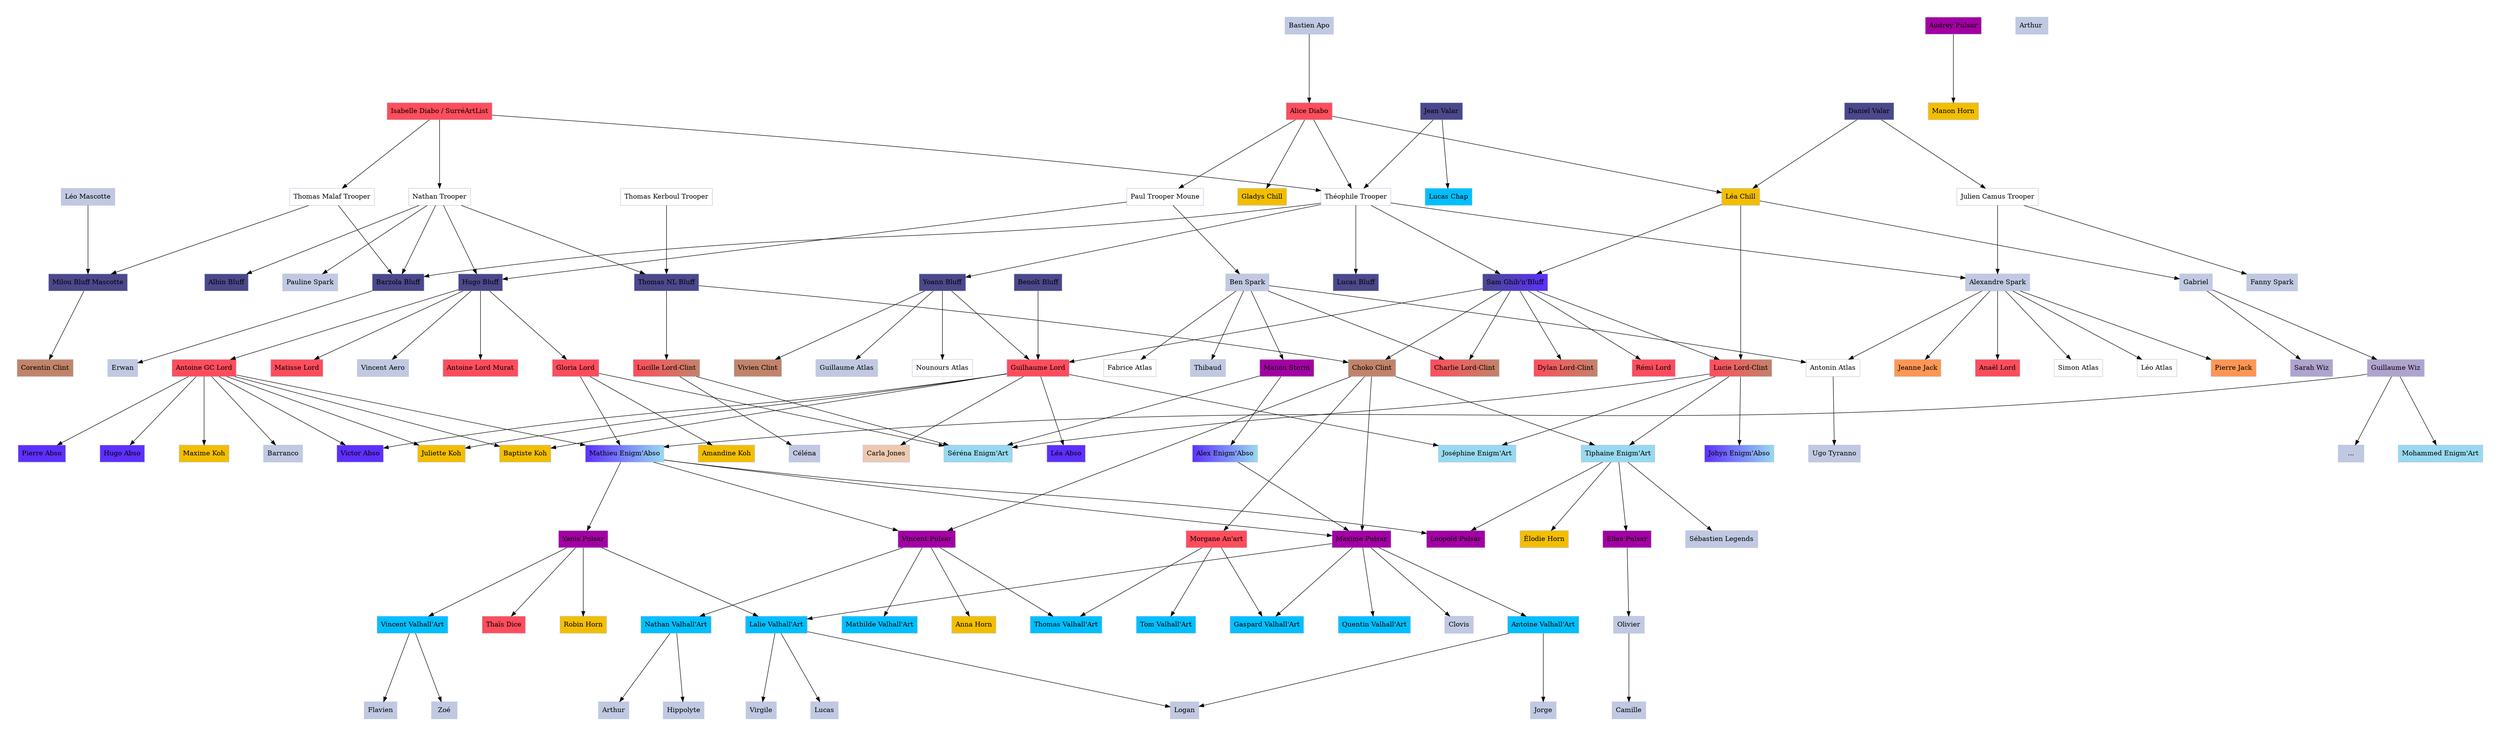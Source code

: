/*
Syntaxe : Nom1 -> Nom2
ou
Nom1 -> {Nom2, ..., NomXX}
Si nom en plusieurs mots, mettre entre guillemets : ex "Antoine Moran" (VAUT AUSSI A DROITE). Ex :

"Jean Louis Roch" -> {"Louis XVI", Morty}

######################
LISTE DES NOMS (VEUILLEZ UTILISER UN NOM QUI EXISTE DÉJA
SI POSSIBLE POUR RACCODER, SINON RAJOUTEZ LES)

(POUR LES LISTÉS,  METTEZ LE NOM DE LISTE AUSSI SVP) :
----
Alice Diabo
Albin Bluff
Alexandre Spark
Alex Enigm'Abso
Amandine Koh
Anaël Lord
Anna Horn
Antoine GC Lord
Antoine Lord Murat
Antoine Valhall'Art
Antonin Atlas
Arthur 
Audrey Pulsar
Baptiste Koh
Barranco
Barzola Bluff
Bastien Apo
Ben Spark
Benoît Bluff
Julien Camus Trooper
Camille
Carla Jones
Céléna
Charlie Lord-Clint
Choko Clint
Clovis
Corentin Clint
Daniel Valar
Dylan Lord-Clint
Elias Pulsar
Élodie Horn
Fabrice Atlas
Flavien
Gabriel
Gaspard Valhall'Art
Gladys Chill
Gloria Lord
Guilhaume Lord
Guillaume Wiz
Hippolyte
Hugo Abso
Hugo Bluff
Isabelle Diabo / SurréArtList
Jean Valar
Jeanne Jack
Johyn Enigm'Abso
Jorge
Joséphine Enigm'Art
Juliette Koh
Lalie Valhall'Art
Léa Abso
Léa Chill
Léo Atlas
Léo Mascotte
Leopold Pulsar
Logan
Lucas Chap
Lucas
Lucas Bluff
Lucie Lord-Clint
Lucille Lord-Clint
Manon Horn
Manon Storm
Mathieu Enigm'Abso
Mathilde Valhall'Art
Matisse Lord
Maxime Koh
Maxime Pulsar
Milou Bluff Mascotte
Mohammed Enigm'Art
Morgane An'art
Nathan Trooper
Nathan Valhall'Art
Nounours Atlas
Olivier
Pauline Spark
Paul Trooper Moune
Pierre Abso
Pierre Jack
Quentin Valhall'Art
Rémi Lord
Robin Horn
Sam Ghib'n'Bluff
Sarah Wiz
Sébastien Legends
Séréna Enigm'Art
Simon Atlas
Thaïs Dice
Théophile Trooper
Thibaud
Thomas Kerboul Trooper
Thomas Malaf Trooper
Thomas NL Bluff
Thomas Valhall'Art
Tiphaine Enigm'Art
Tom Valhall'Art
Ugo Tyranno
Victor Abso
Vincent Pulsar
Vincent Valhall'Art
Vincent Aero
Virgile
Vivien Clint
Yoann Bluff
Yanis Pulsar
Zoé

----
Jülich######################

Ajoutez vos fillotages ici (je les commiterai dans 2 ans) :
*/

digraph G {
node[color = "#c1c9e2", style=filled, shape=rectangle];
graph [pad="0.5", nodesep="1", ranksep="2"]; 
"Antoine Valhall'Art" -> {Jorge, Logan}
"Lucie Lord-Clint" -> {"Joséphine Enigm'Art", "Séréna Enigm'Art", "Tiphaine Enigm'Art", "Johyn Enigm'Abso"}
"Léa Chill" -> {"Lucie Lord-Clint", "Sam Ghib'n'Bluff", "Gabriel"}
"Lalie Valhall'Art" -> {Virgile, Lucas, Logan}
"Nathan Valhall'Art" -> {Arthur, Hippolyte}
"Alice Diabo" -> {"Léa Chill", "Paul Trooper Moune", "Théophile Trooper", "Gladys Chill"}
"Maxime Pulsar" -> {"Lalie Valhall'Art", "Quentin Valhall'Art", "Antoine Valhall'Art", "Gaspard Valhall'Art", "Clovis"} 
"Antoine GC Lord" -> {"Victor Abso", "Pierre Abso", "Hugo Abso", "Juliette Koh", "Maxime Koh", "Baptiste Koh", "Barranco", "Mathieu Enigm'Abso"}
"Guilhaume Lord" -> {"Carla Jones", "Baptiste Koh", "Victor Abso", "Léa Abso", "Joséphine Enigm'Art", "Juliette Koh"}
"Yanis Pulsar" -> {"Lalie Valhall'Art", "Robin Horn", "Vincent Valhall'Art", "Thaïs Dice"} 
"Isabelle Diabo / SurréArtList" -> {"Thomas Malaf Trooper", "Théophile Trooper", "Nathan Trooper"}
"Tiphaine Enigm'Art" -> {"Elias Pulsar", "Leopold Pulsar", "Sébastien Legends", "Élodie Horn"}
"Elias Pulsar" -> Olivier
Olivier -> Camille
"Manon Storm" -> {"Alex Enigm'Abso", "Séréna Enigm'Art"}
"Alex Enigm'Abso" -> {"Maxime Pulsar"}
"Vincent Pulsar" -> {"Nathan Valhall'Art", "Thomas Valhall'Art", "Mathilde Valhall'Art", "Anna Horn"}
"Théophile Trooper" ->{"Alexandre Spark", "Lucas Bluff","Sam Ghib'n'Bluff","Barzola Bluff", "Yoann Bluff"}
"Yoann Bluff" -> {"Guilhaume Lord", "Nounours Atlas", "Vivien Clint", "Guillaume Atlas"}
"Hugo Bluff" -> {"Antoine GC Lord", "Antoine Lord Murat", "Gloria Lord", "Matisse Lord", "Vincent Aero"}
"Thomas Malaf Trooper" -> {"Milou Bluff Mascotte", "Barzola Bluff"}
"Nathan Trooper" -> {"Barzola Bluff", "Albin Bluff", "Thomas NL Bluff", "Hugo Bluff", "Pauline Spark"}
"Mathieu Enigm'Abso" -> {"Maxime Pulsar","Yanis Pulsar","Leopold Pulsar","Vincent Pulsar"}
"Choko Clint" -> {"Tiphaine Enigm'Art", "Vincent Pulsar", "Morgane An'art", "Maxime Pulsar"}
"Léo Mascotte" -> "Milou Bluff Mascotte"
"Milou Bluff Mascotte" -> "Corentin Clint"
"Gloria Lord" -> {"Amandine Koh", "Mathieu Enigm'Abso", "Séréna Enigm'Art"}
"Jean Valar" -> {"Lucas Chap", "Théophile Trooper"}
"Barzola Bluff"->Erwan
"Bastien Apo" -> "Alice Diabo"
"Daniel Valar" -> {"Julien Camus Trooper", "Léa Chill"}
"Paul Trooper Moune" -> {"Ben Spark", "Hugo Bluff"} 
"Alexandre Spark" -> {"Simon Atlas", "Léo Atlas", "Pierre Jack", "Jeanne Jack", "Anaël Lord", "Antonin Atlas"}
"Antonin Atlas" -> {"Ugo Tyranno"}
"Thomas NL Bluff" -> {"Lucille Lord-Clint", "Choko Clint"}
"Benoît Bluff" -> "Guilhaume Lord" 
"Lucille Lord-Clint" -> {"Séréna Enigm'Art", "Céléna"}
"Audrey Pulsar" -> {"Manon Horn"}
"Julien Camus Trooper" -> {"Alexandre Spark", "Fanny Spark"}
"Sam Ghib'n'Bluff" -> {"Guilhaume Lord", "Charlie Lord-Clint", "Choko Clint", "Rémi Lord", "Lucie Lord-Clint", "Dylan Lord-Clint"}
"Gabriel" -> {"Sarah Wiz", "Guillaume Wiz"}
"Ben Spark" -> {"Manon Storm", "Antonin Atlas", "Fabrice Atlas", "Charlie Lord-Clint", "Thibaud"}
"Morgane An'art" -> {"Tom Valhall'Art", "Thomas Valhall'Art", "Gaspard Valhall'Art"}
"Thomas Kerboul Trooper" -> {"Thomas NL Bluff"}
"Guillaume Wiz" -> {"Mathieu Enigm'Abso", "Mohammed Enigm'Art", "..."}
"Vincent Valhall'Art" -> {Flavien, Zoé}
    "Zoé"[fillcolor=""]
    "Yanis Pulsar"[fillcolor="#a300a3"]
    "Yoann Bluff"[fillcolor="#4b488c"]
    "Vivien Clint"[fillcolor="#c28469"]
    "Virgile"[fillcolor=""]
    "Vincent Aero"[fillcolor=""]
    "Vincent Valhall'Art"[fillcolor="#00BFFF"]
    "Vincent Pulsar"[fillcolor="#a300a3"]
    "Victor Abso"[fillcolor="#5d30ff"]
    "Ugo Tyranno"[fillcolor=""]
    "Tom Valhall'Art"[fillcolor="#00BFFF"]
    "Tiphaine Enigm'Art"[fillcolor="#97d9f0"]
    "Thomas Valhall'Art"[fillcolor="#00BFFF"]
    "Thomas NL Bluff"[fillcolor="#4b488c"]
    "Thomas Malaf Trooper"[fillcolor="#ffffff"]
    "Thomas Kerboul Trooper"[fillcolor="#ffffff"]
    "Thibaud"[fillcolor=""]
    "Théophile Trooper"[fillcolor="#ffffff"]
    "Thaïs Dice"[fillcolor="#ff4d5c"]
    "Simon Atlas"[fillcolor="#ffffff"]
    "Séréna Enigm'Art"[fillcolor="#97d9f0"]
    "Sébastien Legends"[fillcolor=""]
    "Sarah Wiz"[fillcolor="#afa4ce"]
    "Sam Ghib'n'Bluff"[fillcolor="#4b488c:#5d30ff"]
    "Robin Horn"[fillcolor="#f2be00"]
    "Rémi Lord"[fillcolor="#ff4d5c"]
    "Quentin Valhall'Art"[fillcolor="#00BFFF"]
    "Pierre Jack"[fillcolor="#ff9654"]
    "Pierre Abso"[fillcolor="#5d30ff"]
    "Paul Trooper Moune"[fillcolor="#ffffff"]
    "Pauline Spark"[fillcolor=""]
    "Olivier"[fillcolor=""]
    "Nounours Atlas"[fillcolor="#ffffff"]
    "Nathan Valhall'Art"[fillcolor="#00BFFF"]
    "Nathan Trooper"[fillcolor="#ffffff"]
    "Morgane An'art"[fillcolor="#ff4d5c"]
    "Mohammed Enigm'Art"[fillcolor="#97d9f0"]
    "Milou Bluff Mascotte"[fillcolor="#4b488c"]
    "Maxime Pulsar"[fillcolor="#a300a3"]
    "Maxime Koh"[fillcolor="#f2be00"]
    "Matisse Lord"[fillcolor="#ff4d5c"]
    "Mathilde Valhall'Art"[fillcolor="#00BFFF"]
    "Mathieu Enigm'Abso"[fillcolor="#5d30ff:#97d9f0"]
    "Manon Storm"[fillcolor="#a300a3"]
    "Manon Horn"[fillcolor="#f2be00"]
    "Lucille Lord-Clint"[fillcolor="#ff4d5c:#c28469"]
    "Lucie Lord-Clint"[fillcolor="#ff4d5c:#c28469"]
    "Lucas Bluff"[fillcolor="#4b488c"]
    "Lucas Chap"[fillcolor="#00BFFF"]
    "Logan"[fillcolor=""]
    "Leopold Pulsar"[fillcolor="#a300a3"]
    "Léo Mascotte"[fillcolor=""]
    "Léo Atlas"[fillcolor="#ffffff"]
    "Léa Chill"[fillcolor="#f2be00"]
    "Léa Abso"[fillcolor="#5d30ff"]
    "Lalie Valhall'Art"[fillcolor="#00BFFF"]
    "Juliette Koh"[fillcolor="#f2be00"]
    "Joséphine Enigm'Art"[fillcolor="#97d9f0"]
    "Jorge"[fillcolor=""]
    "Johyn Enigm'Abso"[fillcolor="#5d30ff:#97d9f0"]
    "Jeanne Jack"[fillcolor="#ff9654"]
    "Jean Valar"[fillcolor="#4b488c"]
    "Isabelle Diabo / SurréArtList"[fillcolor="#ff4d5c"]
    "Hugo Bluff"[fillcolor="#4b488c"]
    "Hugo Abso"[fillcolor="#5d30ff"]
    "Hippolyte"[fillcolor=""]
    "Guillaume Wiz"[fillcolor="#afa4ce"]
    "Guilhaume Lord"[fillcolor="#ff4d5c"]
    "Gloria Lord"[fillcolor="#ff4d5c"]
    "Gladys Chill"[fillcolor="#f2be00"]
    "Gaspard Valhall'Art"[fillcolor="#00BFFF"]
    "Gabriel"[fillcolor=""]
    "Flavien"[fillcolor=""]
    "Fabrice Atlas"[fillcolor="#ffffff"]
    "Élodie Horn"[fillcolor="#f2be00"]
    "Elias Pulsar"[fillcolor="#a300a3"]
    "Dylan Lord-Clint"[fillcolor="#ff4d5c:#c28469"]
    "Daniel Valar"[fillcolor="#4b488c"]
    "Corentin Clint"[fillcolor="#c28469"]
    "Clovis"[fillcolor=""]
    "Choko Clint"[fillcolor="#c28469"]
    "Charlie Lord-Clint"[fillcolor="#ff4d5c:#c28469"]
    "Céléna"[fillcolor=""]
    "Carla Jones"[fillcolor="#edc9af"]
    "Camille"[fillcolor=""]
    "Julien Camus Trooper"[fillcolor="#ffffff"]
    "Benoît Bluff"[fillcolor="#4b488c"]
    "Ben Spark"[fillcolor=""]
    "Bastien Apo"[fillcolor=""]
    "Barzola Bluff"[fillcolor="#4b488c"]
    "Barranco"[fillcolor=""]
    "Baptiste Koh"[fillcolor="#f2be00"]
    "Audrey Pulsar"[fillcolor="#a300a3"]
    "Arthur "[fillcolor=""]
    "Antonin Atlas"[fillcolor="#ffffff"]
    "Antoine Valhall'Art"[fillcolor="#00BFFF"]
    "Antoine Lord Murat"[fillcolor="#ff4d5c"]
    "Antoine GC Lord"[fillcolor="#ff4d5c"]
    "Anna Horn"[fillcolor="#f2be00"]
    "Anaël Lord"[fillcolor="#ff4d5c"]
    "Amandine Koh"[fillcolor="#f2be00"]
    "Alex Enigm'Abso"[fillcolor="#5d30ff:#97d9f0"]
    "Alexandre Spark"[fillcolor=""]
    "Albin Bluff"[fillcolor="#4b488c"]
    "Alice Diabo"[fillcolor="#ff4d5c"]
}
